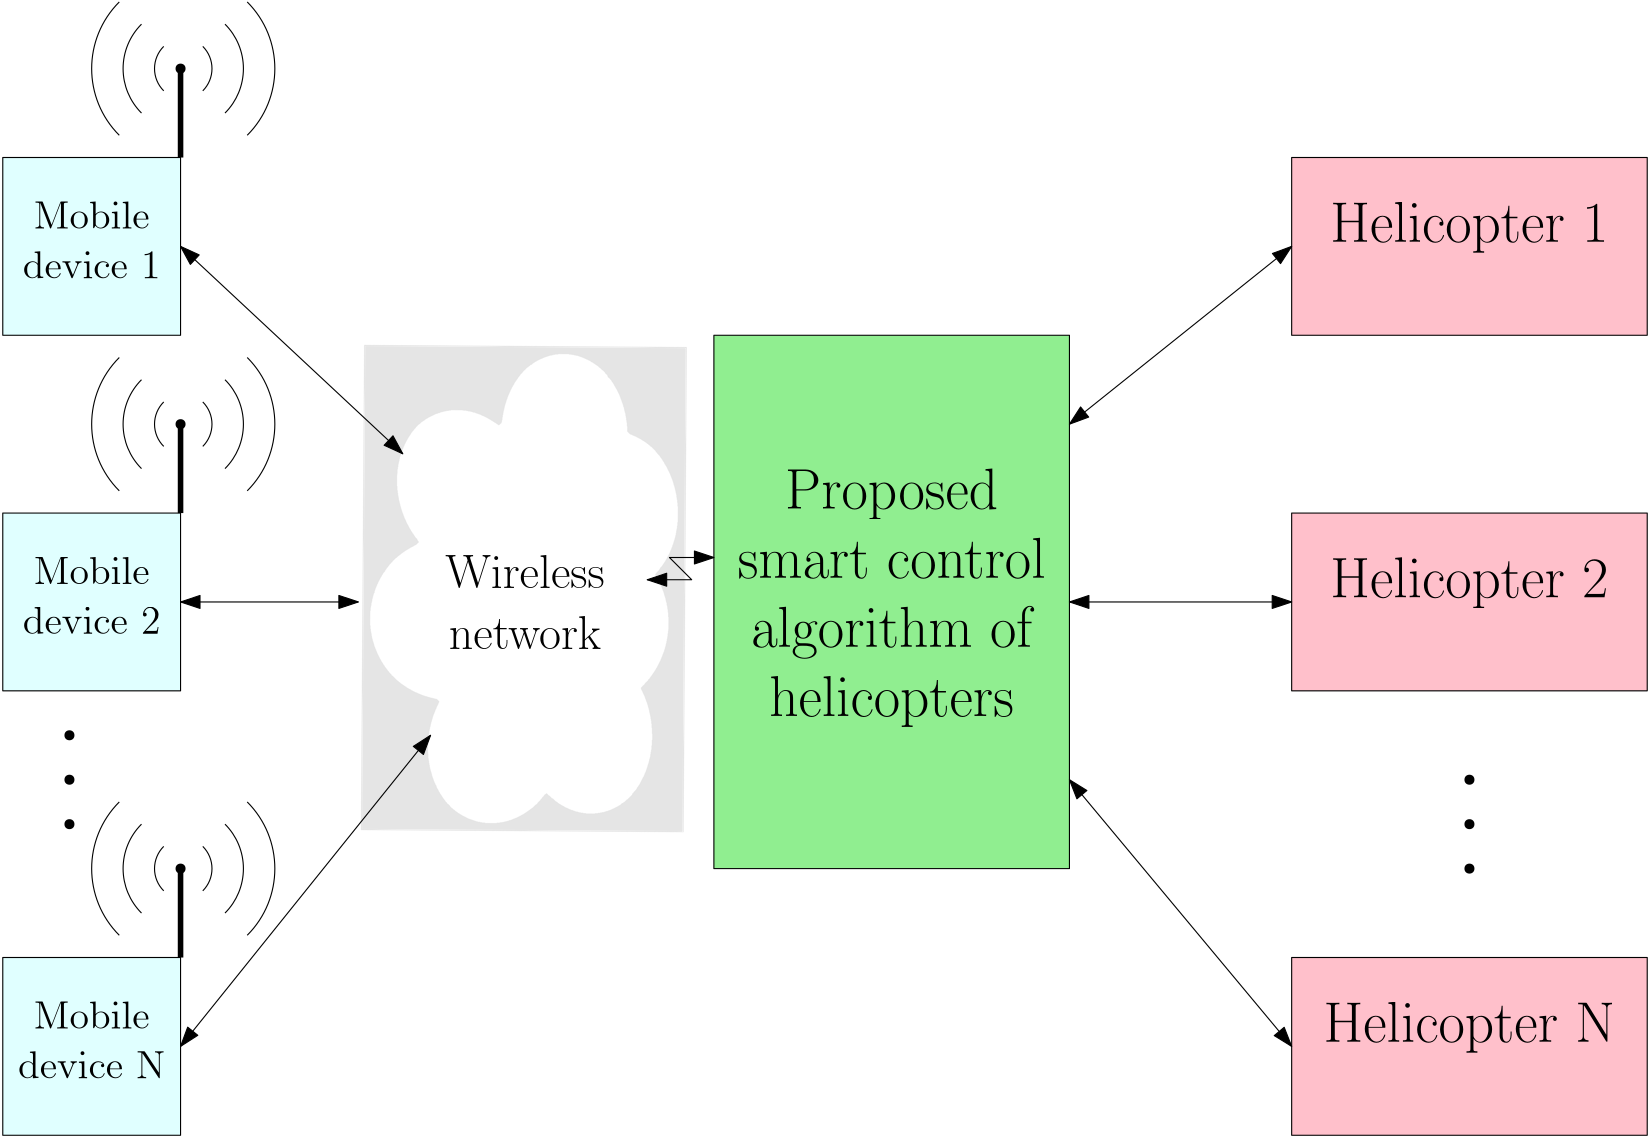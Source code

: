 <?xml version="1.0"?>
<!DOCTYPE ipe SYSTEM "ipe.dtd">
<ipe version="70206" creator="Ipe 7.2.11">
<info created="D:20180926130335" modified="D:20190410205116"/>
<bitmap id="1" width="1290" height="858" BitsPerComponent="8" ColorSpace="DeviceRGB" Filter="FlateDecode" length="8748" encoding="base64">
eNrt3W1v20iWgNH//0MH2N0vDUymZZFV93JpMdEoceK29WaS9xwQgdKYwfRIxVI9Lpr8178A
AAAAAAAAAAAAAAAAAAAAAAAAAAAAAAAAAAAAAAAAAAAAAAAAAAAAAAAAAAAAAAAAAAAAAAAA
AAAAAAAAAAAAAAAAAAAAAAAAAAAAAAAAALi/6St42wEAACiSwMIZAACAVYVwZk6bkidiGQAA
gFtyeN986AAAAFoYpQwAACCH0csAAACKGKUMAACgiPn5Bl4fPYwxAACAlUdxRMjcR9fxcsxv
dWYaeAAAAGsQU/ackziXaDu/eHtw3zo+/zii9y6TAQAAvsRcZL+E8NzI8/FPMcfd6ri1dv6v
nrfsjUwAAIBH069buX+XUgYAABDFuN81AACALkYmAwAAiGJkMgAAgC5GIwMAAFzBQ4ormz99
pwAAAFDcOZGOx6NO1MgAAAA1uzgzW2uZHkdc2uWjk11xDQAA1Ili8CvJAACALgaZDAAA6GLQ
yAAAgC4GjQwAAOhi0MgAAECFLh6GQcfxCL13jQwAAKxZZsaJguN2+eejzwNten0MmJMOAABY
lcsonl94fjGPq+Oli5cXcyZrZAAAYA1EHH4fGQAAkMYgkAEAAF0MGhkAANDFoJEBAABdDBoZ
AAAolMbuQo1ABgAAindx5OsBG9R718gAAMDtadzHNv+ZPXQWmw7kiHBGAwAAn+5icKE1AACg
i0EgAwAA0hgEMgAAUDWNM919iyqBPKVMBgAAfnKO4uX+RbB/OUXrU6TTHwAAmEV8vxm1XWOq
1fF4HF5vxm4HGQAAyrvcKY4TzUSdOj4fcybbRAYAgLLOldBas3FMwTrOHsve8XLMJ4JpAQAA
yqYx8PaGXQAAgC4GTBQAACCNAYEMAADSGBDIAACgiwGNDAAA0hgQyAAAII0BgQwAADtL43Ec
dQ1oZAAAKNvFgEAGAABpDAhkAACQxoBABgAAaQwIZAAAkMaARgYAgGpSpYA6BgCA2l38P//3
v+oYvkRmmoUAAODLDW2cu3g+5hc6Bb6kjuc/W2umIwAA+CrCBFxlDQAAiBEQyAAAII0BgQwA
ANIYEMgAACCNAYEMAADSGBDIAABQM40jQnTA+o3jKJABAOBBaayOYUN67wIZAAAekcaAS6wB
AEAaA+oYAACkMSCQ8RVwrzFpcAIA1kWAQMYkb/QCAFZNgMSg9JSenzwMZgDAOgoQyOxvAr+5
jg1vAOA5lgfBAPvz8vJiitufO8XlDfX66OOT//GIyEwDAwC43bwOaa3pCNilcRzNclufov+b
gVP2jJ3X8ef/jV7/8z/YVgYAbll3Aa6vxszsFAAALMAAdYAJ2ekAAFiJAYoA87CTAgCwJAO0
AKZfpwYAYHkGSADMujhHAMAiDbD4x2SLMwUArNYAy35MszhlAKCU3rt1DmAyfFwUR8Ty1F3z
7X6cHqtshAPA/lZuAALZ1IpzBwAs4QCs8M2oOIMAwEIOIFp3pajpFJkMANZyQHXpVylNpGhk
ALCoA9TxlD3sIH9o/szpnw/QyAAgjYENGo/D3HTq+A5drI6RyQAgjYHtbh33WOr4NZMjTZWX
IuITXayOefvTp3HUyACgjoGN5PHUx7aU3VLKZsufJkx1zD1ERO/dmQUA0hjYELMlOMUAwGIP
oOzq3eeOswwALPkAKi/dfdw40QCgxKov/CIcYNEuinG6AUDtNAawYjc34nQDAHV8uk+mVQdw
hczc5awIMhkACqbxrPdusQFYqHviEut3OBwEMgA8Io3nLh6GwWIDuM7xeNzNQt3ziNmWXV65
AQBflcYAto/NhzgBAUAdAxRfn/vgcAICANYSQOX1uc8L5yAAYFkIVF6Z+6RwGgIAv10ZugkN
UGRl7gNi3/JEIwOAOgbUsTRGHdtEBoAr1oc5eYAJsP9A9qFQSkT0jJheO9myBwDUMSCQpTHV
ovhP3+8WPwDw1uVXJ8CO69inAKv9mRUAWC4CluLmOhDIALCGNG6tWR4Aj5aZ0hg0MgCsedfY
ldXAjgPZ2w4CGQA+smjsvVsSAM8REc+c4vzoDwQyAHx8P2UYBusB4DmWH8c9c4o7Ho/edhDI
APC+1lqmpzYBT907fs7ye/5fGcdRGoNGBoCPLB3PaTyvIa0EgH2svZeZ7Ty/ubgaPut4PD75
lyAA4MvrGGBngexdBTvIAGABCVReeHs/QSADgGUkUHzh7Z0EgQwAlpFA5VW39xA0MgBYTAKb
l5PZDDZysgpkAKQxwBrr2JsHz9Siz4d1FADqGOBR21FXBXJ+/6/+dAAPPlmnnp70BIA0BnjY
gvuTgfzbNFbH8OiT9XB8SZdYA7AXVo/AavkpH+zvhAUAdQxw3/W2NwcEMgDcy9ibOga2uN72
toBABoD7bhz3DF/lwIbW294NEMgAcF/T6TYaY2++x4GtrLe9D6COAeBBdezKagBAIANQOY17
7zGlOgYA7ivCQ5AB2FIdT/aOAYDHGIbBcgsAdQwAMLnEGoCNpLE6BgAEMgDqWB0DAAIZAGms
jgEAdQyAOlbHAIBABkAdq2MAQCADII3VMQCgjgFQx+oYABDIAEhjAACBDIA6BgBQxwCoYwAA
gQyANAYAEMgAqGMAAIEMgDoGAFDHAEhjAACBDIA6BgAQyACoYwAAdQyANAYAEMgAqGMAAHUM
gDoGABDIAKhjAIAvFxECGQBpDAAU13tXxwCoYwCguMxcXli2AaCOAYDKdeziagCkMQDAmcUb
sOawek5hebfVMQCAxRsgmkySPmgAAGs/QCKZOX30AADWeIAaMqMaDAAAlnOAAjK7GhsAANZv
gN4x2RotAAACGfhg4yxPguMK56fM58ky5fbepTEAgDoGpA07noR9oACAtRmgaDAb+xABAOsx
QMhgWvbZAQCbFhEyARQxStkAAwCQDLDnIs7powcmamkMANRm+xj2uU2cnzxQyuoYACgsM/f9
hBEopbV2cXqrY5msjgEAtr3KAq5uk8yMiNcH7Krjvf9sc1UTuE8EANi676todQwbj2IwDgEA
drCyAsQI253MLzeyAQAsqABdTM0pPSK84QCApRQgiik+t3uTAQArKEB6UHyS98YCANZOgChm
QyJiGAa/dAwAoI5BF1PWy8vL+fXcs/etY4EMAAhkQBqzIfHDHef86eeHLwMAqGNAFFNt5vfW
AQDWSIAopvj87x0DAKyOAF1M8W8BbxQAYGkESGOKfxF4fwAAiyLgRm7wy9a/EbwnAIBABm7f
L1bHbPpLwVsBAKhj4Pr94mmKKXvGfMyvlwMAAFDHUMRlDl8e8z83zwAAwAZE6hq4y6XUAADA
pkkb0MUAAIDAAV0MAADFRYTMAWkMAADqeLJ9DB82DIN5AwAAdinTjbnAljEAAFTXe1c98L75
NFnOl3EcTRoAALBL9o7hI1vG85liugAAgL0674gpIHApNQAAoINAGgMAAFIILrt4uZ07AACg
jqHylrE6BgAAdQxlufUWAACgjLBlDAAAoI+QxgAAABKJymnsmmoAAEAdY8sYAABAHSONAQAA
1DHSGAAAQCAjjQEAANQx0hgAAEAdo4sBAADUMdIYAABAHaOOAQAA1DHSGAAAQCAjjQEAANQx
0hgAAEAdI40BAADUMdIYAABAHaOLAQAA1DG7kZnOYgAAQB1T2TiOTmEAAEAd44JqAAAAdYw0
BgAAUMeoYwAAAHWMNAYAAFDHSGMAAAB1jDQGAABQx0hjAAAAdYw6BgAAUMdIYwAAAHVMEZnp
VAUAANQxlUWEOgYAANQxdo0BAADUMX7dGAAAQB0jjfPE2QoAAKhjKu8aq2MAAEAdU/Y3jhUx
AACgjrFxDAAAoI6RxgAAAOqYomnsYmoAAEAdo47VMQAAoI4pf021O3EBAADqGHWsjgEAAHWM
NHZKAgAA6piyImIejb13pyQAACCNqbxxDAAAIJCRxgAAANIYdQwAAKCOkcYAAADqGGk8y9MB
AACgjlHHAAAA6piaaZwXBwAAgDpGHQMAAKhjiogIJyAAAKCOsXEMAAAgjSmexvaOAQAAdYw6
bq05BwEAAHWMjWMAAAB1TFmZOY6jExAAAFDHVN44nuvY3jEAACCNqaz3PtfxPALnF05DAABA
HVNz4xgAAEAdo44BAADUMdIYAABAHaOOAQAA1DHSGAAAQBqjjgEAANQx0hgAAEAdo44BAADU
MeoYAABgDTJTrPFM6awDAABWSa+hjgEAgOLsHfNkMeljAABgdcQaT944VscAAIA6Rh2rYwAA
QB3jsmptDAAAqGMqm8dbi66OAQAAdUzxOs7JddUAAIA0Rh2rYwAAQB1TOo3VMQAAII1Rx+oY
AABQx6hjdQwAAKhjpLE6BgAApDHqWB0DAADqGHWsjgEAAHWMNAYAAPhyl3t2eg11DAAAqGO9
hjoGAADUsV5DGgMAAMXrWK+hjgEAAHWs11DHAACAOtZrqGMAAKB4HYs1pDEAAKCO9RrqGAAA
KF7HYg11DAAAFNczxBrqGAAAKE6poY4BAACUGuoYAACQxiCNAQAAdQzqGAAAUMegjgEAAGkM
6hgAAFDHoI4BAABpDNIYAABQx/BMEZGZTkAAAEAaU1nv3QkIAACoY+wdOwEBAABpjDp2DgIA
AOoYdewcBAAApDHuWQ0AAPCFlrshqTPUMQAAUJw0QxoDAACoM9QxAAAgjUEdAwAA0hjUMQAA
oI5BHQMAANIY1DEAAKCOQR0DAABF5Ol4fZHZWlNkqGMAAKBmHfeM2fJXRYY6BgAAatZxnjaO
pTHqGAAAKKtFX66s1mKoYwAAoKyYXreN/cYx6hgAAKhsubJaiKGOAQCAypa9YyGGOgYAACpr
0VUY6hgAAChOgqGOAQAAJBjqGAAAkMagjgEAAGkM6hgAAFDHoI4BAABpDOoYAABQx6COAQAA
aQzqGAAAqKP3Pv85jqPmQh0DAACVHQ6HycYx6hgAACgsIqQx6hgAAEBtoY4BAADUFuoYAACQ
xqCOAQAAaQzqGAAAUMegjgEAAHUMAhkAABDIoI4BAIDiMlNqoY4BAAAEMuoYAAAorvc+/zmO
o+BCHQMAAMVFRGtNc6GOAQCAsuYunn5sIssu1DEAAFBTZkbE8uL8Wn+x8jqex6qTFwAAeDI5
xtosP8YBAACQzLi4GgAAQC+jjgEAADYRy5IZdQwAAPC2l8HvHQMAAChlbB8DAACcLQ+QEsvY
OwYAAFj03s+xM7+Qftg7BgAAuKQBUccAAAAyGXUMAAAgk1HHAAAAShmBDAAAIJNRxwAAABoZ
dQwAAHCdzFSO6hgAAIDWWu9dPwpkAAAAzlSkOgYAAEAjq2MAAAA0sjoGAABAJgtkAAAANLI6
BgAA4H2eAKWOAQAAuCQ21TEAAEBNeUEjC2QAAADOJKc6BgAAQCYLZAAAADSyOgYAAEAgq2MA
AABksjoGAADgHb13NSqQAQAAistpehmOk01kdQwAAFDY2NvyXOTj8ahJV1XHEWF8AgAAfCFx
avsYAAAAgayOAQAA0MgCGQAAAIGsjgEAANDIAhkAAACBrI4BAADQyOoYAACAd2SmYhXIAAAA
THaQ1TEAAAAaWSADAACgkdUxAAAAAlkdAwAA1JanQyALZAAAAHX8W+M4alh1DAAAUKeOf9vI
mdlak7ECGQAAoHId994nD0R+cB2P42gQAgAAbIiYtX0MAACAQH5QHS979AAAAAjkyjLTuAIA
ANiWiNCzLq4GAAAoLjMFskAGAABguc2ypBXIAAAAZZ1vIRURGlkdAwAAlDV3cWttOl1lPb8Q
tuoYAACAyQ6yQAYAAEAgC2QAAAAEsjoGAADgJCLGcZS3AhkAAAA36VLHAAAAlS0PQc7Mw+Gg
cAUyAABAWd++fTu/VrjqGAAAoLhhGATy7YG8PFQaAACArRO5dpABAAAQyOoYAACA6XSVtc4V
yAAAAIhcgQwAAMA4jiJXHQMAAOAhyAIZAACguN77/Gdm6lyBDAAAUNMcxfOfETH5BeTb6ngc
x+Vt9BxkAACArdO5V+u9Lz9qAAAAQCBXFhECGQAAQCC7vrq1tlxfDQAAgEAuaxxHgwcAAEAd
Y/AAAACoYwQyAADAbvTeRa46BgAA4HA46NybAjnfHAAAAGyTzr0+kNUxAACAQOZtIAMAAKCO
1TEAAAACWSADAAAgkAUyAAAA6tgzngAAABDI6hgAAACBLJABAABQxwIZAACAXYgIkSuQAQAA
1LHCFcgAAABMrq8WyAAAAOVFhEAWyAAAAMW11tSxQAYAACguMye/gCyQAQAAmKbeu7a9i5he
f9yQhhQAAMBmadvbLWmsjgEAANSx66sBAAAQyBhIAAAA6hiBDAAAIJDRyAAAAOoYgQwAACCQ
EcgAAADqGIEMAACgjhHIAAAAAhmBDAAAoI4RyAAAAAIZgQwAALADEaGONTIAAACz1pqGFcgA
AADFZaaAFcgAAABlRcScxvOL4/EoYJ8QyMMwTPP7nVO03sc2Rb7+FQAAgNVQr09q5Jxeu/jU
yEsmG3sAAADquGYgvx6R3zMZAAAAgVw1kLPH0sgGHgAAgDouvoM8HgcDDwAAQB3bQTbwAAAA
BDJGHQAAgDpGIAMAAKhjBDIAAIBARiADAACoY9QxAACAOkYgAwAACGQEMgAAgDpGHQMAAKhj
pDEAAIBARhoDAACsU2ZqVWkMAABQvY7tHUtjAACA8mKydyyNAQAAqmvRRas0BgAAKC5dXK2O
AQAA1LHt42el8eFwMN4AAABWW8c9Q70+VGvNSAMAAFizFt2V1c9J48w03gAAANZpaOPr9nF3
cbXfNQYAAKhruSvXZPtYGgMAAKhjdSyNAQAA1LE6lsYAAADqWB2rYwAAAHUskKUxAACAOlbH
nm4MAACgjtWxjWMAAAB1rI6lMQAAAOpYGgMAAKCOpTEAAADqWBoDAACgjqUxAAAAAlkaAwAA
oI7VMQAAAOr483qGAQMAAKCOK7t8TjQAAADqWB0DAACgjmv+urE6BgAAUMfuxKWOAQAA1LGb
VKtjAAAAdayO1TEAAIA69nRjdQwAAKCOi6exOgYAAFDH6hgAAAB1LI0BAABQx+oYAAAAdSyN
AQAAUMelRESm+28BAACo4+obx+oYAABAHVemiwEAANQxy3vSezcwAAAA1LGbcQEAAKCO1TEA
AADqWBoDAACgjtUxAAAA6lgaAwAAoI6lMQAAAOpYHQMAAKCOpTEAAADqWB0DAACgjotIHz8A
AADlN47VMQAAAOpYHQMAADCVv6w6Jn0MAABA9TruGcYAAAAAlW9Vbe8YAAAAdZyTNgYAAKB0
GqtjAAAAigeyOgYAAEAaq2MAAADUsToGAABAHatjAAAAKtfx5f99dQwAAIA6VscAAAAUT2N1
DAAAgDoGAACA1po6BgAAoLjeuzoGAACguIiQxgAAABRn4xgAAIDiMrNaGkeEzx0AAIBfVKvj
3rsPHQAAgOJ17BMHAACgeB37uAEAACiexuoYAAAAdayOAQAAUMc+bgAAAIqnsToGAABAHatj
AAAA1LE6BgAAQBqrYwAAANSxTxwAAAB17BMHAACgeBqrYwAAANSxTxwAAAB17BMHAACgeBqr
YwAAANSxOgYAAEAaq2MAAADUsQ8dAACAs3Ec1TEAAACVZebksmoAAABQxwAAAEjjqnz0AAAA
qGMfPQAAAMXTWB0DAACgjn30AAAAFE9jdQwAAFBTng51rI4BAADUsTpWxwAAAOpYGqtjAAAA
dSyN1TEAAIA6VsfqGAAAQB2rY2kMAACgjqWxOgYAAFDH6lgdAwAAVBZTxqmPpbE6BgAAKGvZ
O85MaayOAQAAyhp7SxvH6hgAAKA2aayOAQAAUMTqGAAAAEWsjgEAAFDE6hgAAEAao44BAACk
MeoYAABAHaOOAQAApDHqGAAAQBqjjgEAANQx6hgAAEAao44BAACkMeoYAABAHaOOAQAA6mit
iV91DAAAUJzyVccAAAAoX3UMAAAgjVHHAAAA0hh1DAAAoI4RyAAAANIYdQwAACCNUccAAAB1
ZObk6cbqGAAAoLa5iye7xuoYAACgvL/++kvkqmMAAIDKXl5eFK46BgAAKE7eqmMAAABpjEAG
AACQxqhjAAAAaYw6BgAAqGN5ctP8Z0ToWXUMAABQPJDFrDoGAAAo63g8zn8OwyBm1TEAAEBx
SlYgAwAASGPUMQAAgDRGHQMAAEhj1DEAAIA0Rh0DAABU0DNymuajRZfGAhkAAKCmmPI/h7+P
oyc3qWMAAIC6hjbOgaxV1TEAAEBl6WpqdQwAAFCeSlXHAAAA0hiBDAAAII1RxwAAALqYr63j
3rsBCQAA8DRzhalR28cAAADF6dDV1nFmGp8AAADSWB0bogAAANJYIAMAAKCO1TEAAAC6WB0D
AAAgjdUxAAAA0pifPry8OAAAALhKZopNdQwAAFCc0tx8IKtjAAAAXayO1TEAAIAuVsfqGAAA
QBoLZHUMAAAgjdWxOgYAANDF6lgdAwAASGOBrI4BAADemhMpcv4ze8yHflTHAAAABR0PL0so
KccqgayOAQAA3tLF6hgAAKA8tVg6kAEAAHQx6hgAAEAXI5ABAAB0MeoYAABAGlNYa80ZAQAA
6GLItHkMAADsXP6gAXnv+moAAIBdd/Fkvxh1DAAA1Cb6EMgAAIAuBnUMAADoYhDIAACALgZ1
DAAA6GK4LpDjxJkFAACs0NuH0ko57m6O4vNI8xxkAABghXrv5xcijsc5R7HtYwAAYJ2EG8+5
uPr8sGwAAABRjOurAQAAdDGurwYAABDFFL+++vyr7gAAAKIY28cAAAC6mMq/fXw5SvPiAAAA
+JP88xFTnl/3jPlIUcxGrq9WxwAAwB3r+DKQNRcbDeRJHQMAALcRWexpBxkAAEAXYwcZAABA
DiOQAQAAFDECGQAAQBEjjQEAAFQSAhkAANif3rsWhg9qrb1/ygAAAFtv5HnZn5nyB+wgAwBA
KTIH1DEAAGhhQCADAID+BQQyAABoXkAgAwCANAYEMgAASGPgLoHcWvv7779NWQAAcBfnh6jO
K21pDJsLZJMYAADcUWZGhNyADXl5ebn8ARcAAHCjuYvnOtYasDnSGAAA7kgaw3a5uBoAAKQx
8C+3sAYAgDsRF7D5QE4zGQAASGPADjIAAKhj4Hsg994zXzeSI8L8BgAA6hgq7yCP46iOAQBA
GkNly96xhz0BAIA6BjvISyMDAADSGFxiDQAAqGMQyAAAgDQGzHUAAKCOAYEMAADqGFi01pY/
J/eyBgAAaQwy+RTIAABQXGYu20YaAcrypCcAAFioA/CbyAAAUNb5ikppAGhkAADKigh1DAhk
AABY7lsLIJABAKhMCAACGQAAVADwW+M4miEBAJDGAMfj0TwJAIA6BjBPAgAgjQE0MgAA6hhA
IAMAII0BZDIAAOoYQCADACCNAQQyAADqGOB9eXKeWyLCBAsAwJoty9feuzQGHrGJHCcmWwAA
NlHHywuLecCF1gAAFK9ja3jgcYF8eZU1AACsNpCt3gGbyAAAFBcR1u2ARgYAoDjLdUAjw0O/
Xr0bACCNATQyvlgNeABQxwDvO9+wy4Of2JZfHur9kW/V+T8wDIO3DgCkMcA/bqv13t3gmk2k
8fnFHLyttc8O9W/fvnkbAUAdA/yW7WM2pPc+R/EVX6aHw2GJ63EcvY0AII0B3tlcW6ID9vo1
aoQDgDQG+OwFqLDL79BxHF0sAQDqGEAj49vT+wkA0hhAQeCr0/AGAGkMoCPwvWlgA4A6Brgx
JTIzInrvfnOT38vPHZ99cvHdHcdh+XfpGR5pBgCPXSacvvetq4FdbiUPw2Ce55Y6nk5PaJoH
0hcO6bmLv/39nx//OgDAo4zjaC0N7M+cM293/eAKaxjPSxoPzXOQAWDnX/oAT9hHhk1/P7bo
ftwDAOoYQCbja1EdA4A0BpDJ+E40gAFAGgOoDO7i7W23DF0AqLkekMYAWsO3YW78e9DnCAD3
qmOLYYDfFEdO0fr3OdP9rnckTnb2DThdPLDMcAWATxnamD9WCNbAAPbm9q2fLNm444F6OBw8
1BsAPuv8nESLXgCZXEGRIfrvf//bZw0An63j4zhY6ALIZEW8M713Hz0AfFyLbnELoJTlsDEJ
ANYPAAgT32iGIgBYSwCgTXyLGYQAYFEBgEjxzWX4AYAFBgBf3iw9I388g/58tOhv/+Hlc+rX
I+90xJSXfzU27i57zIdVEACVLc89zMzlheUBwKoT5p8qcq917KN/xk9j0rIIgOqOx6NdY4Dt
7i/viQ/UiAKAr7I89DAirAcAxI74RSADUNk4jlYCAFyRRd4xgwEA9sQCAAAQyABIYwAAjQxA
XSmNAQCBDIBdYwCAj4r4/kDkfmIpBcBGnb/RpDEAcJ3W2jmQLa4A2KjlW+x4PPpmBwBuIZAp
6/IUALartXY4HHyhAwB3CeTMtL6iWhf/8jMiYDcnNQDAjY0MZZfQ3hmQxgAAGgHrZ+MfdDEA
gEbA+tngB2kMAKARsHg2+EEaAwC8I6dpOWLK+Tj/1T28eLI/jb2fnnOaPx23jPzleWfnp54B
KxEnvp0BgC9v5MtStkhjDXV8uWbOHlPkjV18djgcvO2wuqkg05cyAPDlLhcnngDFl9Txn1bL
SxTfq4vPftqYBlbAdzEAsMJGhlXVsQEP0hgAQCNjwWzAg9McAEAjY8FstIMzHQBAI2O1bLSD
Mx0AQCNjtWy0g5MdAGA9/nQva/f+5QrnYbPcJt2Pg2Dfzt8gHtsEAOzGsraJE+s9rlgh997X
v3/kkwJbxgAAn8pkD0fmuo3jTYxwQBoDAHyQOubjWmvbWiH7yOAuV4z4rgQASrECZK/bRj47
uO4SEfvFAIBGhp1dTulDhCvq2HciAICaYJd7Rj5TqDwDAAAICqyKjWcwAwAA3LEpxnG0btyi
/NhRZzy7GR38Mj8cj0d33wIA+Gwma+Td1HFMmVX3ib6/Mx5qRnlDG3v6FWMAgJvKAldObt0w
DAYDmAoAAJSyNTBGBeYEAABUhgUwRi+mBQAAtIbVL8YtJgcAAOSGFS8GLWYJAAB0h7UuBirm
CgAA1hYgHq/zJxFx+c54LOnThmjv/fy2t9aMT7ZiHqvziJ2nDl0MALA5usOmzzrNiXH5jG8D
lZUbhmGJYlMHAMBulA1hy9p1jsa5OI7H4+VuMviRGgAAX5Inu0zm8/81/MQGdDEAALuvZhWs
kUEXAwDwhRXznJzxbmtk0MUAAIBGBl0MAABoZNDFAAAAOU3LEVP2jPlY/go/yU8ep2dtn2+W
7kQDAAA2l8nzcRwHOciNdayLAQCA7RqGISK0IK6gBgAAEHfoYgAAAJmMKAYAAJDJ6GIAAACN
zD/elMvpAAAAoJTL1rGRDwAA8JtGPiVTdre53onLO5bPr3vvmenyaQAAgI9mMvvYI/5BEQMA
AChld9kCAABAJotiAAAAZLIiBgAAQCkrYgAAAJSyIgYAAEApy2EAAADW08vLo4VeX5yOmHI+
8sdf3zk+/yijBx93+tfpGb+8A/Nf53+oiAEAAOr4pQrfKeW91vFyGAkAAAD8N5Yz73Yt8srq
2GXSAAAA3GijdeyDAwAAYL3h7GZZAAAAAAAAAAAAAAAAAAAAAAAAAAAAAAAAAAAAAAAAAAAA
AAAAAAAAAAAAAAAAAAAAAAAAAAAAAAAAAAAAAAAAAAAAAAAAAAAAAAAAAAAAAMC1/h9eRyct

</bitmap>
<ipestyle name="basic">
<symbol name="arrow/arc(spx)">
<path stroke="sym-stroke" fill="sym-stroke" pen="sym-pen">
0 0 m
-1 0.333 l
-1 -0.333 l
h
</path>
</symbol>
<symbol name="arrow/farc(spx)">
<path stroke="sym-stroke" fill="white" pen="sym-pen">
0 0 m
-1 0.333 l
-1 -0.333 l
h
</path>
</symbol>
<symbol name="arrow/ptarc(spx)">
<path stroke="sym-stroke" fill="sym-stroke" pen="sym-pen">
0 0 m
-1 0.333 l
-0.8 0 l
-1 -0.333 l
h
</path>
</symbol>
<symbol name="arrow/fptarc(spx)">
<path stroke="sym-stroke" fill="white" pen="sym-pen">
0 0 m
-1 0.333 l
-0.8 0 l
-1 -0.333 l
h
</path>
</symbol>
<symbol name="mark/circle(sx)" transformations="translations">
<path fill="sym-stroke">
0.6 0 0 0.6 0 0 e
0.4 0 0 0.4 0 0 e
</path>
</symbol>
<symbol name="mark/disk(sx)" transformations="translations">
<path fill="sym-stroke">
0.6 0 0 0.6 0 0 e
</path>
</symbol>
<symbol name="mark/fdisk(sfx)" transformations="translations">
<group>
<path fill="sym-fill">
0.5 0 0 0.5 0 0 e
</path>
<path fill="sym-stroke" fillrule="eofill">
0.6 0 0 0.6 0 0 e
0.4 0 0 0.4 0 0 e
</path>
</group>
</symbol>
<symbol name="mark/box(sx)" transformations="translations">
<path fill="sym-stroke" fillrule="eofill">
-0.6 -0.6 m
0.6 -0.6 l
0.6 0.6 l
-0.6 0.6 l
h
-0.4 -0.4 m
0.4 -0.4 l
0.4 0.4 l
-0.4 0.4 l
h
</path>
</symbol>
<symbol name="mark/square(sx)" transformations="translations">
<path fill="sym-stroke">
-0.6 -0.6 m
0.6 -0.6 l
0.6 0.6 l
-0.6 0.6 l
h
</path>
</symbol>
<symbol name="mark/fsquare(sfx)" transformations="translations">
<group>
<path fill="sym-fill">
-0.5 -0.5 m
0.5 -0.5 l
0.5 0.5 l
-0.5 0.5 l
h
</path>
<path fill="sym-stroke" fillrule="eofill">
-0.6 -0.6 m
0.6 -0.6 l
0.6 0.6 l
-0.6 0.6 l
h
-0.4 -0.4 m
0.4 -0.4 l
0.4 0.4 l
-0.4 0.4 l
h
</path>
</group>
</symbol>
<symbol name="mark/cross(sx)" transformations="translations">
<group>
<path fill="sym-stroke">
-0.43 -0.57 m
0.57 0.43 l
0.43 0.57 l
-0.57 -0.43 l
h
</path>
<path fill="sym-stroke">
-0.43 0.57 m
0.57 -0.43 l
0.43 -0.57 l
-0.57 0.43 l
h
</path>
</group>
</symbol>
<symbol name="arrow/fnormal(spx)">
<path stroke="sym-stroke" fill="white" pen="sym-pen">
0 0 m
-1 0.333 l
-1 -0.333 l
h
</path>
</symbol>
<symbol name="arrow/pointed(spx)">
<path stroke="sym-stroke" fill="sym-stroke" pen="sym-pen">
0 0 m
-1 0.333 l
-0.8 0 l
-1 -0.333 l
h
</path>
</symbol>
<symbol name="arrow/fpointed(spx)">
<path stroke="sym-stroke" fill="white" pen="sym-pen">
0 0 m
-1 0.333 l
-0.8 0 l
-1 -0.333 l
h
</path>
</symbol>
<symbol name="arrow/linear(spx)">
<path stroke="sym-stroke" pen="sym-pen">
-1 0.333 m
0 0 l
-1 -0.333 l
</path>
</symbol>
<symbol name="arrow/fdouble(spx)">
<path stroke="sym-stroke" fill="white" pen="sym-pen">
0 0 m
-1 0.333 l
-1 -0.333 l
h
-1 0 m
-2 0.333 l
-2 -0.333 l
h
</path>
</symbol>
<symbol name="arrow/double(spx)">
<path stroke="sym-stroke" fill="sym-stroke" pen="sym-pen">
0 0 m
-1 0.333 l
-1 -0.333 l
h
-1 0 m
-2 0.333 l
-2 -0.333 l
h
</path>
</symbol>
<pen name="heavier" value="0.8"/>
<pen name="fat" value="1.2"/>
<pen name="ultrafat" value="2"/>
<symbolsize name="large" value="5"/>
<symbolsize name="small" value="2"/>
<symbolsize name="tiny" value="1.1"/>
<arrowsize name="large" value="10"/>
<arrowsize name="small" value="5"/>
<arrowsize name="tiny" value="3"/>
<color name="red" value="1 0 0"/>
<color name="green" value="0 1 0"/>
<color name="blue" value="0 0 1"/>
<color name="yellow" value="1 1 0"/>
<color name="orange" value="1 0.647 0"/>
<color name="gold" value="1 0.843 0"/>
<color name="purple" value="0.627 0.125 0.941"/>
<color name="gray" value="0.745"/>
<color name="brown" value="0.647 0.165 0.165"/>
<color name="navy" value="0 0 0.502"/>
<color name="pink" value="1 0.753 0.796"/>
<color name="seagreen" value="0.18 0.545 0.341"/>
<color name="turquoise" value="0.251 0.878 0.816"/>
<color name="violet" value="0.933 0.51 0.933"/>
<color name="darkblue" value="0 0 0.545"/>
<color name="darkcyan" value="0 0.545 0.545"/>
<color name="darkgray" value="0.663"/>
<color name="darkgreen" value="0 0.392 0"/>
<color name="darkmagenta" value="0.545 0 0.545"/>
<color name="darkorange" value="1 0.549 0"/>
<color name="darkred" value="0.545 0 0"/>
<color name="lightblue" value="0.678 0.847 0.902"/>
<color name="lightcyan" value="0.878 1 1"/>
<color name="lightgray" value="0.827"/>
<color name="lightgreen" value="0.565 0.933 0.565"/>
<color name="lightyellow" value="1 1 0.878"/>
<dashstyle name="dashed" value="[4] 0"/>
<dashstyle name="dotted" value="[1 3] 0"/>
<dashstyle name="dash dotted" value="[4 2 1 2] 0"/>
<dashstyle name="dash dot dotted" value="[4 2 1 2 1 2] 0"/>
<textsize name="large" value="\large"/>
<textsize name="Large" value="\Large"/>
<textsize name="LARGE" value="\LARGE"/>
<textsize name="huge" value="\huge"/>
<textsize name="Huge" value="\Huge"/>
<textsize name="small" value="\small"/>
<textsize name="footnote" value="\footnotesize"/>
<textsize name="tiny" value="\tiny"/>
<textstyle name="center" begin="\begin{center}" end="\end{center}"/>
<textstyle name="itemize" begin="\begin{itemize}" end="\end{itemize}"/>
<textstyle name="item" begin="\begin{itemize}\item{}" end="\end{itemize}"/>
<gridsize name="4 pts" value="4"/>
<gridsize name="8 pts (~3 mm)" value="8"/>
<gridsize name="16 pts (~6 mm)" value="16"/>
<gridsize name="32 pts (~12 mm)" value="32"/>
<gridsize name="10 pts (~3.5 mm)" value="10"/>
<gridsize name="20 pts (~7 mm)" value="20"/>
<gridsize name="14 pts (~5 mm)" value="14"/>
<gridsize name="28 pts (~10 mm)" value="28"/>
<gridsize name="56 pts (~20 mm)" value="56"/>
<anglesize name="90 deg" value="90"/>
<anglesize name="60 deg" value="60"/>
<anglesize name="45 deg" value="45"/>
<anglesize name="30 deg" value="30"/>
<anglesize name="22.5 deg" value="22.5"/>
<opacity name="10%" value="0.1"/>
<opacity name="30%" value="0.3"/>
<opacity name="50%" value="0.5"/>
<opacity name="75%" value="0.75"/>
<tiling name="falling" angle="-60" step="4" width="1"/>
<tiling name="rising" angle="30" step="4" width="1"/>
</ipestyle>
<page>
<layer name="alpha"/>
<view layers="alpha" active="alpha"/>
<image layer="alpha" matrix="0.00193594 0.293554 -0.293554 0.00193594 310.601 524.67" rect="0 223.128 595 618.872" bitmap="1"/>
<path matrix="0.727273 0 0 0.8 405.818 128" stroke="black" fill="pink">
80 800 m
80 720 l
256 720 l
256 800 l
h
</path>
<path matrix="1 0 0 1 400 -64" transformations="rigid" stroke="black" fill="pink">
64 704 m
64 640 l
192 640 l
192 704 l
h
</path>
<path matrix="1 0 0 3 0 -1600" stroke="black" fill="lightgreen">
256 768 m
256 704 l
384 704 l
384 768 l
h
</path>
<path matrix="1 0 0 1 -448 -64" stroke="black" fill="lightcyan">
448 832 m
448 768 l
512 768 l
512 832 l
h
</path>
<path matrix="1 0 0 1 -448 -64" stroke="black" fill="lightcyan">
448 704 m
448 640 l
512 640 l
512 704 l
h
</path>
<path matrix="1 0 0 1 -384 -160" stroke="black" fill="lightcyan">
384 640 m
384 576 l
448 576 l
448 640 l
h
</path>
<path matrix="1 0 0 1 272 -160" stroke="black" fill="pink">
320 640 m
320 576 l
192 576 l
192 640 l
h
</path>
<text matrix="1.36111 0 0 1 355.111 -64" transformations="translations" pos="80 816" stroke="black" type="minipage" width="128" height="11.668" depth="6.7" valign="top" size="huge" style="center">Helicopter 1</text>
<text matrix="1 0 0 1 384 -192" transformations="translations" pos="80 816" stroke="black" type="minipage" width="128" height="11.668" depth="6.7" valign="top" size="huge" style="center">Helicopter 2</text>
<text matrix="1 0 0 1 384 -352" transformations="translations" pos="80 816" stroke="black" type="minipage" width="128" height="11.668" depth="6.7" valign="top" size="huge" style="center">Helicopter N</text>
<text matrix="1 0 0 1 -16 -32" transformations="translations" pos="272 688" stroke="black" type="minipage" width="128" height="48.988" depth="44.1" valign="top" size="huge" style="center">Proposed smart control algorithm of helicopters</text>
<text matrix="1 0 0 1 -448 -80" transformations="translations" pos="448 816" stroke="black" type="minipage" width="64" height="16.425" depth="11.47" valign="baseline" size="Large" style="center">Mobile device 1</text>
<text matrix="1 0 0 1 -448 -80" transformations="translations" pos="448 688" stroke="black" type="minipage" width="64" height="16.425" depth="11.47" valign="baseline" size="Large" style="center">Mobile device 2</text>
<text matrix="1 0 0 1 -448 -80" transformations="translations" pos="448 528" stroke="black" type="minipage" width="64" height="16.425" depth="11.47" valign="baseline" size="Large" style="center">Mobile device N</text>
<use matrix="1 0 0 1 -72 -48" name="mark/disk(sx)" pos="96 592" size="normal" stroke="black"/>
<use matrix="1 0 0 1 -104 -64" name="mark/disk(sx)" pos="128 592" size="normal" stroke="black"/>
<use matrix="1 0 0 1 -136 -32" name="mark/disk(sx)" pos="160 592" size="normal" stroke="black"/>
<use matrix="1 0 0 1 64 -80" name="mark/disk(sx)" pos="464 592" size="normal" stroke="black"/>
<use matrix="1 0 0 1 48 -64" name="mark/disk(sx)" pos="480 592" size="normal" stroke="black"/>
<use matrix="1 0 0 1 32 -48" name="mark/disk(sx)" pos="496 592" size="normal" stroke="black"/>
<path matrix="1 0 0 1 0 -64" stroke="black" arrow="normal/normal" rarrow="normal/normal">
384 736 m
464 800 l
</path>
<path matrix="1 0 0 1 0 -64" stroke="black" arrow="normal/normal" rarrow="normal/normal">
384 672 m
464 672 l
</path>
<path matrix="1 0 0 1 0 -64" stroke="black" arrow="normal/normal" rarrow="normal/normal">
384 608 m
464 512 l
</path>
<path matrix="1 0 0 1 0 -64" stroke="black" pen="ultrafat">
64 544 m
64 576 l
64 576 l
</path>
<path matrix="1 0 0 1 0 -64" stroke="black" pen="ultrafat">
64 704 m
64 736 l
</path>
<path matrix="1 0 0 1 0 -32" stroke="black" pen="ultrafat">
64 800 m
64 832 l
64 832 l
</path>
<path matrix="1 0 0 1 0 -32" stroke="black">
80 720 m
22.6274 0 0 -22.6274 64 704 80 688 a
</path>
<path matrix="1 0 0 1 0 -32" stroke="black">
72 696 m
11.3137 0 0 11.3137 64 704 72 712 a
</path>
<path matrix="1 0 0 1 0 -32" stroke="black">
88 680 m
33.9411 0 0 33.9411 64 704 88 728 a
</path>
<path matrix="1 0 0 1 0 -192" stroke="black">
80 720 m
22.6274 0 0 -22.6274 64 704 80 688 a
</path>
<path matrix="1 0 0 1 0 -192" stroke="black">
72 696 m
11.3137 0 0 11.3137 64 704 72 712 a
</path>
<path matrix="1 0 0 1 0 -192" stroke="black">
88 680 m
33.9411 0 0 33.9411 64 704 88 728 a
</path>
<path matrix="1 0 0 1 0 96" stroke="black">
80 720 m
22.6274 0 0 -22.6274 64 704 80 688 a
</path>
<path matrix="1 0 0 1 0 96" stroke="black">
72 696 m
11.3137 0 0 11.3137 64 704 72 712 a
</path>
<path matrix="1 0 0 1 0 96" stroke="black">
88 680 m
33.9411 0 0 33.9411 64 704 88 728 a
</path>
<path matrix="-1 0 0 -1 129.941 1504" stroke="black">
80 720 m
22.6274 0 0 -22.6274 64 704 80 688 a
</path>
<path matrix="-1 0 0 -1 129.941 1504" stroke="black">
72 696 m
11.3137 0 0 11.3137 64 704 72 712 a
</path>
<path matrix="-1 0 0 -1 129.941 1504" stroke="black">
88 680 m
33.9411 0 0 33.9411 64 704 88 728 a
</path>
<path matrix="-1 0 0 -1 129.941 1376" stroke="black">
80 720 m
22.6274 0 0 -22.6274 64 704 80 688 a
</path>
<path matrix="-1 0 0 -1 129.941 1376" stroke="black">
72 696 m
11.3137 0 0 11.3137 64 704 72 712 a
</path>
<path matrix="-1 0 0 -1 129.941 1376" stroke="black">
88 680 m
33.9411 0 0 33.9411 64 704 88 728 a
</path>
<path matrix="-1 0 0 -1 129.941 1216" stroke="black">
80 720 m
22.6274 0 0 -22.6274 64 704 80 688 a
</path>
<path matrix="-1 0 0 -1 129.941 1216" stroke="black">
72 696 m
11.3137 0 0 11.3137 64 704 72 712 a
</path>
<path matrix="-1 0 0 -1 129.941 1216" stroke="black">
88 680 m
33.9411 0 0 33.9411 64 704 88 728 a
</path>
<path stroke="black" arrow="normal/normal" rarrow="normal/normal">
64 608 m
128 608 l
</path>
<path stroke="black" arrow="normal/normal" rarrow="normal/normal">
256 624 m
240 624 l
248 616 l
232 616 l
</path>
<path matrix="1.25 0 0 1.33333 -16 -245.333" stroke="black" arrow="normal/normal" rarrow="normal/normal">
64 736 m
128 680 l
</path>
<path matrix="1.25 0 0 1.16667 -16 -74.6667" stroke="black" arrow="normal/normal" rarrow="normal/normal">
64 448 m
136 544 l
</path>
<use name="mark/disk(sx)" pos="64 800" size="normal" stroke="black"/>
<use name="mark/disk(sx)" pos="64 672" size="normal" stroke="black"/>
<use name="mark/disk(sx)" pos="64 512" size="normal" stroke="black"/>
<text matrix="1 0 0 1 -36 -176" transformations="translations" pos="192 784" stroke="black" type="minipage" width="64" height="19.413" depth="14.46" valign="center" size="LARGE" style="center">Wireless network</text>
</page>
</ipe>
